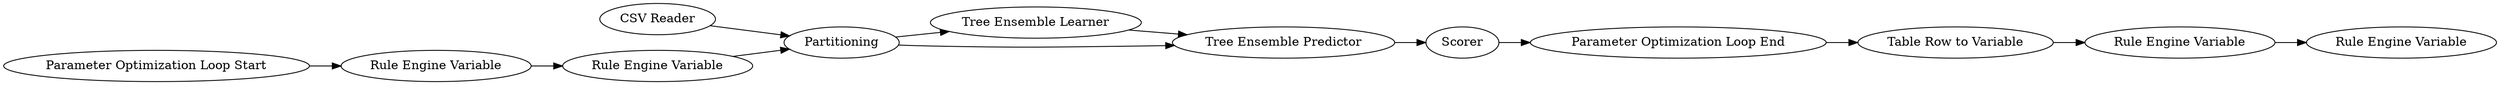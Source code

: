 digraph {
	5 -> 8
	1 -> 4
	4 -> 2
	10 -> 9
	4 -> 3
	8 -> 10
	7 -> 11
	11 -> 4
	3 -> 5
	9 -> 12
	2 -> 3
	6 -> 7
	5 [label=Scorer]
	1 [label="CSV Reader"]
	7 [label="Rule Engine Variable"]
	9 [label="Rule Engine Variable"]
	11 [label="Rule Engine Variable"]
	4 [label=Partitioning]
	8 [label="Parameter Optimization Loop End"]
	6 [label="Parameter Optimization Loop Start"]
	12 [label="Rule Engine Variable"]
	3 [label="Tree Ensemble Predictor"]
	2 [label="Tree Ensemble Learner"]
	10 [label="Table Row to Variable"]
	rankdir=LR
}
